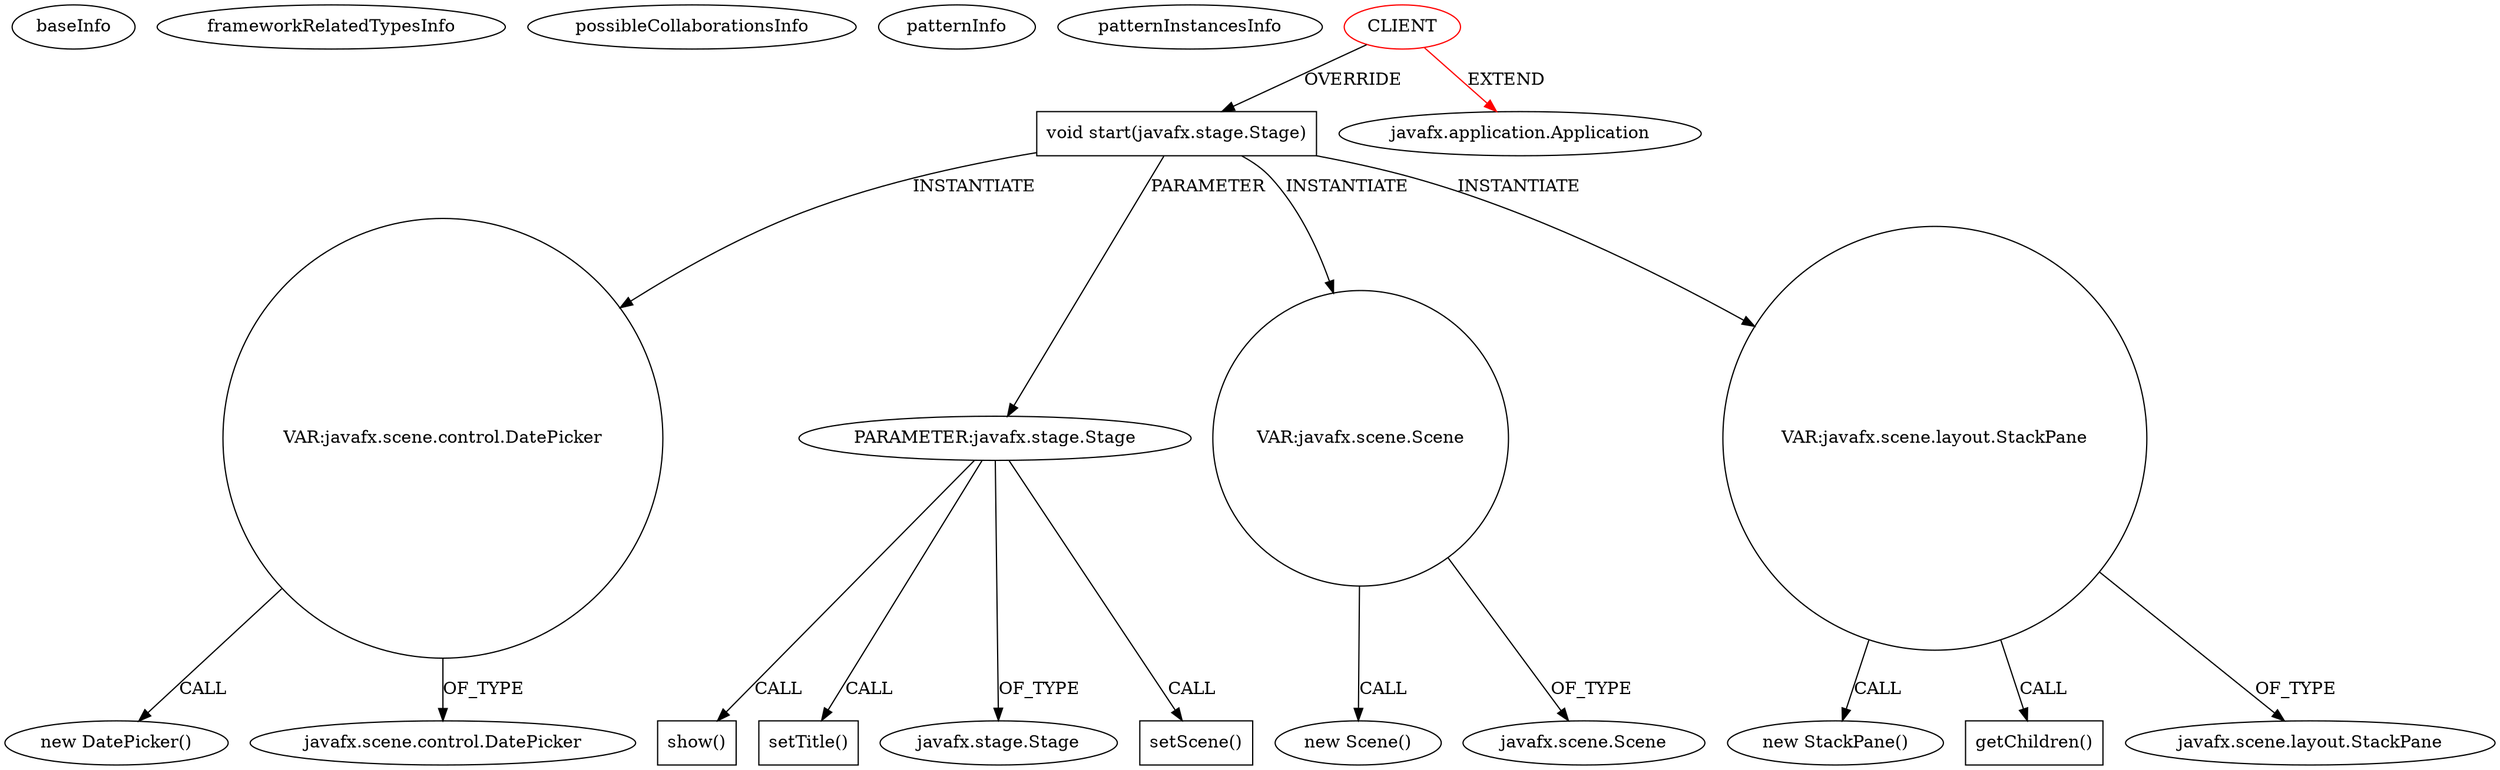digraph {
baseInfo[graphId=3926,category="pattern",isAnonymous=false,possibleRelation=false]
frameworkRelatedTypesInfo[0="javafx.application.Application"]
possibleCollaborationsInfo[]
patternInfo[frequency=2.0,patternRootClient=0]
patternInstancesInfo[0="TomaszKorecki-InvestorAssistant~/TomaszKorecki-InvestorAssistant/InvestorAssistant-master/Investor's assistant/src/tests/ChartTest.java~ChartTest~1479",1="guigarage-mastering-javafx-controls~/guigarage-mastering-javafx-controls/mastering-javafx-controls-master/src/main/java/com/guigarage/chapter6/DatePickerDemo.java~DatePickerDemo~2896"]
5[label="new DatePicker()",vertexType="CONSTRUCTOR_CALL",isFrameworkType=false]
6[label="VAR:javafx.scene.control.DatePicker",vertexType="VARIABLE_EXPRESION",isFrameworkType=false,shape=circle]
2[label="void start(javafx.stage.Stage)",vertexType="OVERRIDING_METHOD_DECLARATION",isFrameworkType=false,shape=box]
0[label="CLIENT",vertexType="ROOT_CLIENT_CLASS_DECLARATION",isFrameworkType=false,color=red]
3[label="PARAMETER:javafx.stage.Stage",vertexType="PARAMETER_DECLARATION",isFrameworkType=false]
7[label="javafx.scene.control.DatePicker",vertexType="FRAMEWORK_CLASS_TYPE",isFrameworkType=false]
26[label="show()",vertexType="INSIDE_CALL",isFrameworkType=false,shape=box]
19[label="setTitle()",vertexType="INSIDE_CALL",isFrameworkType=false,shape=box]
4[label="javafx.stage.Stage",vertexType="FRAMEWORK_CLASS_TYPE",isFrameworkType=false]
1[label="javafx.application.Application",vertexType="FRAMEWORK_CLASS_TYPE",isFrameworkType=false]
14[label="VAR:javafx.scene.Scene",vertexType="VARIABLE_EXPRESION",isFrameworkType=false,shape=circle]
13[label="new Scene()",vertexType="CONSTRUCTOR_CALL",isFrameworkType=false]
9[label="VAR:javafx.scene.layout.StackPane",vertexType="VARIABLE_EXPRESION",isFrameworkType=false,shape=circle]
8[label="new StackPane()",vertexType="CONSTRUCTOR_CALL",isFrameworkType=false]
17[label="setScene()",vertexType="INSIDE_CALL",isFrameworkType=false,shape=box]
12[label="getChildren()",vertexType="INSIDE_CALL",isFrameworkType=false,shape=box]
10[label="javafx.scene.layout.StackPane",vertexType="FRAMEWORK_CLASS_TYPE",isFrameworkType=false]
15[label="javafx.scene.Scene",vertexType="FRAMEWORK_CLASS_TYPE",isFrameworkType=false]
3->26[label="CALL"]
2->9[label="INSTANTIATE"]
2->3[label="PARAMETER"]
6->7[label="OF_TYPE"]
0->2[label="OVERRIDE"]
2->14[label="INSTANTIATE"]
3->17[label="CALL"]
14->15[label="OF_TYPE"]
9->10[label="OF_TYPE"]
2->6[label="INSTANTIATE"]
0->1[label="EXTEND",color=red]
14->13[label="CALL"]
3->19[label="CALL"]
6->5[label="CALL"]
9->8[label="CALL"]
3->4[label="OF_TYPE"]
9->12[label="CALL"]
}
